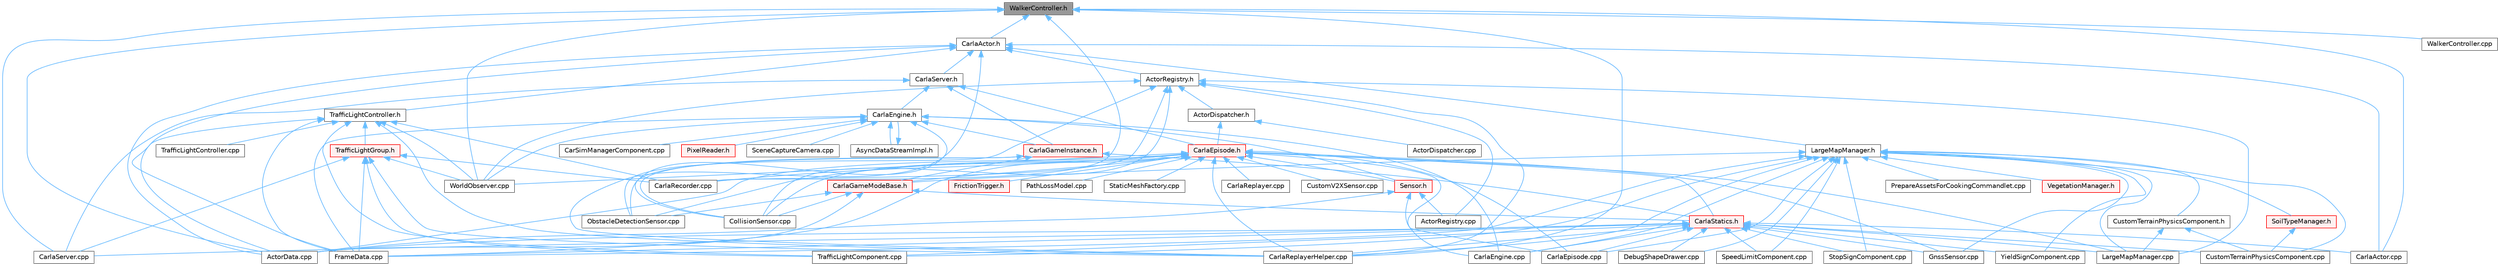 digraph "WalkerController.h"
{
 // INTERACTIVE_SVG=YES
 // LATEX_PDF_SIZE
  bgcolor="transparent";
  edge [fontname=Helvetica,fontsize=10,labelfontname=Helvetica,labelfontsize=10];
  node [fontname=Helvetica,fontsize=10,shape=box,height=0.2,width=0.4];
  Node1 [id="Node000001",label="WalkerController.h",height=0.2,width=0.4,color="gray40", fillcolor="grey60", style="filled", fontcolor="black",tooltip=" "];
  Node1 -> Node2 [id="edge1_Node000001_Node000002",dir="back",color="steelblue1",style="solid",tooltip=" "];
  Node2 [id="Node000002",label="ActorData.cpp",height=0.2,width=0.4,color="grey40", fillcolor="white", style="filled",URL="$da/d7f/ActorData_8cpp.html",tooltip=" "];
  Node1 -> Node3 [id="edge2_Node000001_Node000003",dir="back",color="steelblue1",style="solid",tooltip=" "];
  Node3 [id="Node000003",label="CarlaActor.cpp",height=0.2,width=0.4,color="grey40", fillcolor="white", style="filled",URL="$d3/d43/CarlaActor_8cpp.html",tooltip=" "];
  Node1 -> Node4 [id="edge3_Node000001_Node000004",dir="back",color="steelblue1",style="solid",tooltip=" "];
  Node4 [id="Node000004",label="CarlaActor.h",height=0.2,width=0.4,color="grey40", fillcolor="white", style="filled",URL="$de/d36/CarlaActor_8h.html",tooltip=" "];
  Node4 -> Node2 [id="edge4_Node000004_Node000002",dir="back",color="steelblue1",style="solid",tooltip=" "];
  Node4 -> Node5 [id="edge5_Node000004_Node000005",dir="back",color="steelblue1",style="solid",tooltip=" "];
  Node5 [id="Node000005",label="ActorRegistry.h",height=0.2,width=0.4,color="grey40", fillcolor="white", style="filled",URL="$da/de4/ActorRegistry_8h.html",tooltip=" "];
  Node5 -> Node6 [id="edge6_Node000005_Node000006",dir="back",color="steelblue1",style="solid",tooltip=" "];
  Node6 [id="Node000006",label="ActorDispatcher.h",height=0.2,width=0.4,color="grey40", fillcolor="white", style="filled",URL="$dc/ddc/ActorDispatcher_8h.html",tooltip=" "];
  Node6 -> Node7 [id="edge7_Node000006_Node000007",dir="back",color="steelblue1",style="solid",tooltip=" "];
  Node7 [id="Node000007",label="ActorDispatcher.cpp",height=0.2,width=0.4,color="grey40", fillcolor="white", style="filled",URL="$d0/d6a/ActorDispatcher_8cpp.html",tooltip=" "];
  Node6 -> Node8 [id="edge8_Node000006_Node000008",dir="back",color="steelblue1",style="solid",tooltip=" "];
  Node8 [id="Node000008",label="CarlaEpisode.h",height=0.2,width=0.4,color="red", fillcolor="#FFF0F0", style="filled",URL="$de/db8/CarlaEpisode_8h.html",tooltip=" "];
  Node8 -> Node2 [id="edge9_Node000008_Node000002",dir="back",color="steelblue1",style="solid",tooltip=" "];
  Node8 -> Node9 [id="edge10_Node000008_Node000009",dir="back",color="steelblue1",style="solid",tooltip=" "];
  Node9 [id="Node000009",label="CarlaEngine.cpp",height=0.2,width=0.4,color="grey40", fillcolor="white", style="filled",URL="$d6/da1/CarlaEngine_8cpp.html",tooltip=" "];
  Node8 -> Node10 [id="edge11_Node000008_Node000010",dir="back",color="steelblue1",style="solid",tooltip=" "];
  Node10 [id="Node000010",label="CarlaEpisode.cpp",height=0.2,width=0.4,color="grey40", fillcolor="white", style="filled",URL="$d6/dd9/CarlaEpisode_8cpp.html",tooltip=" "];
  Node8 -> Node11 [id="edge12_Node000008_Node000011",dir="back",color="steelblue1",style="solid",tooltip=" "];
  Node11 [id="Node000011",label="CarlaGameModeBase.h",height=0.2,width=0.4,color="red", fillcolor="#FFF0F0", style="filled",URL="$d3/d49/CarlaGameModeBase_8h.html",tooltip=" "];
  Node11 -> Node2 [id="edge13_Node000011_Node000002",dir="back",color="steelblue1",style="solid",tooltip=" "];
  Node11 -> Node13 [id="edge14_Node000011_Node000013",dir="back",color="steelblue1",style="solid",tooltip=" "];
  Node13 [id="Node000013",label="CarlaStatics.h",height=0.2,width=0.4,color="red", fillcolor="#FFF0F0", style="filled",URL="$d9/dc8/CarlaStatics_8h.html",tooltip=" "];
  Node13 -> Node2 [id="edge15_Node000013_Node000002",dir="back",color="steelblue1",style="solid",tooltip=" "];
  Node13 -> Node3 [id="edge16_Node000013_Node000003",dir="back",color="steelblue1",style="solid",tooltip=" "];
  Node13 -> Node9 [id="edge17_Node000013_Node000009",dir="back",color="steelblue1",style="solid",tooltip=" "];
  Node13 -> Node10 [id="edge18_Node000013_Node000010",dir="back",color="steelblue1",style="solid",tooltip=" "];
  Node13 -> Node16 [id="edge19_Node000013_Node000016",dir="back",color="steelblue1",style="solid",tooltip=" "];
  Node16 [id="Node000016",label="CarlaReplayerHelper.cpp",height=0.2,width=0.4,color="grey40", fillcolor="white", style="filled",URL="$d2/d32/CarlaReplayerHelper_8cpp.html",tooltip=" "];
  Node13 -> Node17 [id="edge20_Node000013_Node000017",dir="back",color="steelblue1",style="solid",tooltip=" "];
  Node17 [id="Node000017",label="CarlaServer.cpp",height=0.2,width=0.4,color="grey40", fillcolor="white", style="filled",URL="$db/d6c/CarlaServer_8cpp.html",tooltip=" "];
  Node13 -> Node20 [id="edge21_Node000013_Node000020",dir="back",color="steelblue1",style="solid",tooltip=" "];
  Node20 [id="Node000020",label="CustomTerrainPhysicsComponent.cpp",height=0.2,width=0.4,color="grey40", fillcolor="white", style="filled",URL="$d1/d59/CustomTerrainPhysicsComponent_8cpp.html",tooltip=" "];
  Node13 -> Node21 [id="edge22_Node000013_Node000021",dir="back",color="steelblue1",style="solid",tooltip=" "];
  Node21 [id="Node000021",label="DebugShapeDrawer.cpp",height=0.2,width=0.4,color="grey40", fillcolor="white", style="filled",URL="$d3/d7b/DebugShapeDrawer_8cpp.html",tooltip=" "];
  Node13 -> Node22 [id="edge23_Node000013_Node000022",dir="back",color="steelblue1",style="solid",tooltip=" "];
  Node22 [id="Node000022",label="FrameData.cpp",height=0.2,width=0.4,color="grey40", fillcolor="white", style="filled",URL="$df/d8a/FrameData_8cpp.html",tooltip=" "];
  Node13 -> Node23 [id="edge24_Node000013_Node000023",dir="back",color="steelblue1",style="solid",tooltip=" "];
  Node23 [id="Node000023",label="GnssSensor.cpp",height=0.2,width=0.4,color="grey40", fillcolor="white", style="filled",URL="$d7/d22/GnssSensor_8cpp.html",tooltip=" "];
  Node13 -> Node24 [id="edge25_Node000013_Node000024",dir="back",color="steelblue1",style="solid",tooltip=" "];
  Node24 [id="Node000024",label="LargeMapManager.cpp",height=0.2,width=0.4,color="grey40", fillcolor="white", style="filled",URL="$df/d6c/LargeMapManager_8cpp.html",tooltip=" "];
  Node13 -> Node31 [id="edge26_Node000013_Node000031",dir="back",color="steelblue1",style="solid",tooltip=" "];
  Node31 [id="Node000031",label="SpeedLimitComponent.cpp",height=0.2,width=0.4,color="grey40", fillcolor="white", style="filled",URL="$d2/dd9/SpeedLimitComponent_8cpp.html",tooltip=" "];
  Node13 -> Node32 [id="edge27_Node000013_Node000032",dir="back",color="steelblue1",style="solid",tooltip=" "];
  Node32 [id="Node000032",label="StopSignComponent.cpp",height=0.2,width=0.4,color="grey40", fillcolor="white", style="filled",URL="$d6/ddb/StopSignComponent_8cpp.html",tooltip=" "];
  Node13 -> Node34 [id="edge28_Node000013_Node000034",dir="back",color="steelblue1",style="solid",tooltip=" "];
  Node34 [id="Node000034",label="TrafficLightComponent.cpp",height=0.2,width=0.4,color="grey40", fillcolor="white", style="filled",URL="$d3/dcd/TrafficLightComponent_8cpp.html",tooltip=" "];
  Node13 -> Node39 [id="edge29_Node000013_Node000039",dir="back",color="steelblue1",style="solid",tooltip=" "];
  Node39 [id="Node000039",label="YieldSignComponent.cpp",height=0.2,width=0.4,color="grey40", fillcolor="white", style="filled",URL="$d4/d36/YieldSignComponent_8cpp.html",tooltip=" "];
  Node11 -> Node40 [id="edge30_Node000011_Node000040",dir="back",color="steelblue1",style="solid",tooltip=" "];
  Node40 [id="Node000040",label="CollisionSensor.cpp",height=0.2,width=0.4,color="grey40", fillcolor="white", style="filled",URL="$da/df0/CollisionSensor_8cpp.html",tooltip=" "];
  Node11 -> Node41 [id="edge31_Node000011_Node000041",dir="back",color="steelblue1",style="solid",tooltip=" "];
  Node41 [id="Node000041",label="ObstacleDetectionSensor.cpp",height=0.2,width=0.4,color="grey40", fillcolor="white", style="filled",URL="$d2/d70/ObstacleDetectionSensor_8cpp.html",tooltip=" "];
  Node8 -> Node42 [id="edge32_Node000008_Node000042",dir="back",color="steelblue1",style="solid",tooltip=" "];
  Node42 [id="Node000042",label="CarlaRecorder.cpp",height=0.2,width=0.4,color="grey40", fillcolor="white", style="filled",URL="$da/d49/CarlaRecorder_8cpp.html",tooltip=" "];
  Node8 -> Node43 [id="edge33_Node000008_Node000043",dir="back",color="steelblue1",style="solid",tooltip=" "];
  Node43 [id="Node000043",label="CarlaReplayer.cpp",height=0.2,width=0.4,color="grey40", fillcolor="white", style="filled",URL="$db/dba/CarlaReplayer_8cpp.html",tooltip=" "];
  Node8 -> Node16 [id="edge34_Node000008_Node000016",dir="back",color="steelblue1",style="solid",tooltip=" "];
  Node8 -> Node13 [id="edge35_Node000008_Node000013",dir="back",color="steelblue1",style="solid",tooltip=" "];
  Node8 -> Node40 [id="edge36_Node000008_Node000040",dir="back",color="steelblue1",style="solid",tooltip=" "];
  Node8 -> Node44 [id="edge37_Node000008_Node000044",dir="back",color="steelblue1",style="solid",tooltip=" "];
  Node44 [id="Node000044",label="CustomV2XSensor.cpp",height=0.2,width=0.4,color="grey40", fillcolor="white", style="filled",URL="$d8/d97/CustomV2XSensor_8cpp.html",tooltip=" "];
  Node8 -> Node22 [id="edge38_Node000008_Node000022",dir="back",color="steelblue1",style="solid",tooltip=" "];
  Node8 -> Node45 [id="edge39_Node000008_Node000045",dir="back",color="steelblue1",style="solid",tooltip=" "];
  Node45 [id="Node000045",label="FrictionTrigger.h",height=0.2,width=0.4,color="red", fillcolor="#FFF0F0", style="filled",URL="$d4/d30/FrictionTrigger_8h.html",tooltip=" "];
  Node8 -> Node23 [id="edge40_Node000008_Node000023",dir="back",color="steelblue1",style="solid",tooltip=" "];
  Node8 -> Node24 [id="edge41_Node000008_Node000024",dir="back",color="steelblue1",style="solid",tooltip=" "];
  Node8 -> Node41 [id="edge42_Node000008_Node000041",dir="back",color="steelblue1",style="solid",tooltip=" "];
  Node8 -> Node47 [id="edge43_Node000008_Node000047",dir="back",color="steelblue1",style="solid",tooltip=" "];
  Node47 [id="Node000047",label="PathLossModel.cpp",height=0.2,width=0.4,color="grey40", fillcolor="white", style="filled",URL="$d9/dcb/PathLossModel_8cpp.html",tooltip=" "];
  Node8 -> Node48 [id="edge44_Node000008_Node000048",dir="back",color="steelblue1",style="solid",tooltip=" "];
  Node48 [id="Node000048",label="Sensor.h",height=0.2,width=0.4,color="red", fillcolor="#FFF0F0", style="filled",URL="$d7/d7d/Unreal_2CarlaUE4_2Plugins_2Carla_2Source_2Carla_2Sensor_2Sensor_8h.html",tooltip=" "];
  Node48 -> Node2 [id="edge45_Node000048_Node000002",dir="back",color="steelblue1",style="solid",tooltip=" "];
  Node48 -> Node49 [id="edge46_Node000048_Node000049",dir="back",color="steelblue1",style="solid",tooltip=" "];
  Node49 [id="Node000049",label="ActorRegistry.cpp",height=0.2,width=0.4,color="grey40", fillcolor="white", style="filled",URL="$d3/df3/ActorRegistry_8cpp.html",tooltip=" "];
  Node48 -> Node10 [id="edge47_Node000048_Node000010",dir="back",color="steelblue1",style="solid",tooltip=" "];
  Node8 -> Node76 [id="edge48_Node000008_Node000076",dir="back",color="steelblue1",style="solid",tooltip=" "];
  Node76 [id="Node000076",label="StaticMeshFactory.cpp",height=0.2,width=0.4,color="grey40", fillcolor="white", style="filled",URL="$d7/dc4/StaticMeshFactory_8cpp.html",tooltip=" "];
  Node8 -> Node95 [id="edge49_Node000008_Node000095",dir="back",color="steelblue1",style="solid",tooltip=" "];
  Node95 [id="Node000095",label="WorldObserver.cpp",height=0.2,width=0.4,color="grey40", fillcolor="white", style="filled",URL="$d9/de7/WorldObserver_8cpp.html",tooltip=" "];
  Node5 -> Node49 [id="edge50_Node000005_Node000049",dir="back",color="steelblue1",style="solid",tooltip=" "];
  Node5 -> Node42 [id="edge51_Node000005_Node000042",dir="back",color="steelblue1",style="solid",tooltip=" "];
  Node5 -> Node16 [id="edge52_Node000005_Node000016",dir="back",color="steelblue1",style="solid",tooltip=" "];
  Node5 -> Node40 [id="edge53_Node000005_Node000040",dir="back",color="steelblue1",style="solid",tooltip=" "];
  Node5 -> Node24 [id="edge54_Node000005_Node000024",dir="back",color="steelblue1",style="solid",tooltip=" "];
  Node5 -> Node41 [id="edge55_Node000005_Node000041",dir="back",color="steelblue1",style="solid",tooltip=" "];
  Node5 -> Node95 [id="edge56_Node000005_Node000095",dir="back",color="steelblue1",style="solid",tooltip=" "];
  Node4 -> Node3 [id="edge57_Node000004_Node000003",dir="back",color="steelblue1",style="solid",tooltip=" "];
  Node4 -> Node16 [id="edge58_Node000004_Node000016",dir="back",color="steelblue1",style="solid",tooltip=" "];
  Node4 -> Node96 [id="edge59_Node000004_Node000096",dir="back",color="steelblue1",style="solid",tooltip=" "];
  Node96 [id="Node000096",label="CarlaServer.h",height=0.2,width=0.4,color="grey40", fillcolor="white", style="filled",URL="$d0/d35/CarlaServer_8h.html",tooltip=" "];
  Node96 -> Node97 [id="edge60_Node000096_Node000097",dir="back",color="steelblue1",style="solid",tooltip=" "];
  Node97 [id="Node000097",label="CarlaEngine.h",height=0.2,width=0.4,color="grey40", fillcolor="white", style="filled",URL="$d0/d11/CarlaEngine_8h.html",tooltip=" "];
  Node97 -> Node98 [id="edge61_Node000097_Node000098",dir="back",color="steelblue1",style="solid",tooltip=" "];
  Node98 [id="Node000098",label="AsyncDataStreamImpl.h",height=0.2,width=0.4,color="grey40", fillcolor="white", style="filled",URL="$d0/d17/AsyncDataStreamImpl_8h.html",tooltip=" "];
  Node98 -> Node97 [id="edge62_Node000098_Node000097",dir="back",color="steelblue1",style="solid",tooltip=" "];
  Node97 -> Node99 [id="edge63_Node000097_Node000099",dir="back",color="steelblue1",style="solid",tooltip=" "];
  Node99 [id="Node000099",label="CarSimManagerComponent.cpp",height=0.2,width=0.4,color="grey40", fillcolor="white", style="filled",URL="$d2/d56/CarSimManagerComponent_8cpp.html",tooltip=" "];
  Node97 -> Node9 [id="edge64_Node000097_Node000009",dir="back",color="steelblue1",style="solid",tooltip=" "];
  Node97 -> Node100 [id="edge65_Node000097_Node000100",dir="back",color="steelblue1",style="solid",tooltip=" "];
  Node100 [id="Node000100",label="CarlaGameInstance.h",height=0.2,width=0.4,color="red", fillcolor="#FFF0F0", style="filled",URL="$d2/dba/CarlaGameInstance_8h.html",tooltip=" "];
  Node100 -> Node11 [id="edge66_Node000100_Node000011",dir="back",color="steelblue1",style="solid",tooltip=" "];
  Node100 -> Node13 [id="edge67_Node000100_Node000013",dir="back",color="steelblue1",style="solid",tooltip=" "];
  Node100 -> Node40 [id="edge68_Node000100_Node000040",dir="back",color="steelblue1",style="solid",tooltip=" "];
  Node100 -> Node41 [id="edge69_Node000100_Node000041",dir="back",color="steelblue1",style="solid",tooltip=" "];
  Node97 -> Node40 [id="edge70_Node000097_Node000040",dir="back",color="steelblue1",style="solid",tooltip=" "];
  Node97 -> Node22 [id="edge71_Node000097_Node000022",dir="back",color="steelblue1",style="solid",tooltip=" "];
  Node97 -> Node104 [id="edge72_Node000097_Node000104",dir="back",color="steelblue1",style="solid",tooltip=" "];
  Node104 [id="Node000104",label="PixelReader.h",height=0.2,width=0.4,color="red", fillcolor="#FFF0F0", style="filled",URL="$df/d2e/PixelReader_8h.html",tooltip=" "];
  Node97 -> Node71 [id="edge73_Node000097_Node000071",dir="back",color="steelblue1",style="solid",tooltip=" "];
  Node71 [id="Node000071",label="SceneCaptureCamera.cpp",height=0.2,width=0.4,color="grey40", fillcolor="white", style="filled",URL="$d1/dec/SceneCaptureCamera_8cpp.html",tooltip=" "];
  Node97 -> Node48 [id="edge74_Node000097_Node000048",dir="back",color="steelblue1",style="solid",tooltip=" "];
  Node97 -> Node95 [id="edge75_Node000097_Node000095",dir="back",color="steelblue1",style="solid",tooltip=" "];
  Node96 -> Node8 [id="edge76_Node000096_Node000008",dir="back",color="steelblue1",style="solid",tooltip=" "];
  Node96 -> Node100 [id="edge77_Node000096_Node000100",dir="back",color="steelblue1",style="solid",tooltip=" "];
  Node96 -> Node17 [id="edge78_Node000096_Node000017",dir="back",color="steelblue1",style="solid",tooltip=" "];
  Node4 -> Node22 [id="edge79_Node000004_Node000022",dir="back",color="steelblue1",style="solid",tooltip=" "];
  Node4 -> Node107 [id="edge80_Node000004_Node000107",dir="back",color="steelblue1",style="solid",tooltip=" "];
  Node107 [id="Node000107",label="LargeMapManager.h",height=0.2,width=0.4,color="grey40", fillcolor="white", style="filled",URL="$d3/d30/LargeMapManager_8h.html",tooltip=" "];
  Node107 -> Node9 [id="edge81_Node000107_Node000009",dir="back",color="steelblue1",style="solid",tooltip=" "];
  Node107 -> Node10 [id="edge82_Node000107_Node000010",dir="back",color="steelblue1",style="solid",tooltip=" "];
  Node107 -> Node11 [id="edge83_Node000107_Node000011",dir="back",color="steelblue1",style="solid",tooltip=" "];
  Node107 -> Node16 [id="edge84_Node000107_Node000016",dir="back",color="steelblue1",style="solid",tooltip=" "];
  Node107 -> Node20 [id="edge85_Node000107_Node000020",dir="back",color="steelblue1",style="solid",tooltip=" "];
  Node107 -> Node108 [id="edge86_Node000107_Node000108",dir="back",color="steelblue1",style="solid",tooltip=" "];
  Node108 [id="Node000108",label="CustomTerrainPhysicsComponent.h",height=0.2,width=0.4,color="grey40", fillcolor="white", style="filled",URL="$d1/d4f/CustomTerrainPhysicsComponent_8h.html",tooltip=" "];
  Node108 -> Node20 [id="edge87_Node000108_Node000020",dir="back",color="steelblue1",style="solid",tooltip=" "];
  Node108 -> Node24 [id="edge88_Node000108_Node000024",dir="back",color="steelblue1",style="solid",tooltip=" "];
  Node107 -> Node21 [id="edge89_Node000107_Node000021",dir="back",color="steelblue1",style="solid",tooltip=" "];
  Node107 -> Node22 [id="edge90_Node000107_Node000022",dir="back",color="steelblue1",style="solid",tooltip=" "];
  Node107 -> Node23 [id="edge91_Node000107_Node000023",dir="back",color="steelblue1",style="solid",tooltip=" "];
  Node107 -> Node24 [id="edge92_Node000107_Node000024",dir="back",color="steelblue1",style="solid",tooltip=" "];
  Node107 -> Node109 [id="edge93_Node000107_Node000109",dir="back",color="steelblue1",style="solid",tooltip=" "];
  Node109 [id="Node000109",label="PrepareAssetsForCookingCommandlet.cpp",height=0.2,width=0.4,color="grey40", fillcolor="white", style="filled",URL="$d2/dee/PrepareAssetsForCookingCommandlet_8cpp.html",tooltip=" "];
  Node107 -> Node110 [id="edge94_Node000107_Node000110",dir="back",color="steelblue1",style="solid",tooltip=" "];
  Node110 [id="Node000110",label="SoilTypeManager.h",height=0.2,width=0.4,color="red", fillcolor="#FFF0F0", style="filled",URL="$d1/dae/SoilTypeManager_8h.html",tooltip=" "];
  Node110 -> Node20 [id="edge95_Node000110_Node000020",dir="back",color="steelblue1",style="solid",tooltip=" "];
  Node107 -> Node31 [id="edge96_Node000107_Node000031",dir="back",color="steelblue1",style="solid",tooltip=" "];
  Node107 -> Node32 [id="edge97_Node000107_Node000032",dir="back",color="steelblue1",style="solid",tooltip=" "];
  Node107 -> Node34 [id="edge98_Node000107_Node000034",dir="back",color="steelblue1",style="solid",tooltip=" "];
  Node107 -> Node112 [id="edge99_Node000107_Node000112",dir="back",color="steelblue1",style="solid",tooltip=" "];
  Node112 [id="Node000112",label="VegetationManager.h",height=0.2,width=0.4,color="red", fillcolor="#FFF0F0", style="filled",URL="$d9/d64/VegetationManager_8h.html",tooltip=" "];
  Node107 -> Node39 [id="edge100_Node000107_Node000039",dir="back",color="steelblue1",style="solid",tooltip=" "];
  Node4 -> Node113 [id="edge101_Node000004_Node000113",dir="back",color="steelblue1",style="solid",tooltip=" "];
  Node113 [id="Node000113",label="TrafficLightController.h",height=0.2,width=0.4,color="grey40", fillcolor="white", style="filled",URL="$dd/d67/TrafficLightController_8h.html",tooltip=" "];
  Node113 -> Node2 [id="edge102_Node000113_Node000002",dir="back",color="steelblue1",style="solid",tooltip=" "];
  Node113 -> Node42 [id="edge103_Node000113_Node000042",dir="back",color="steelblue1",style="solid",tooltip=" "];
  Node113 -> Node16 [id="edge104_Node000113_Node000016",dir="back",color="steelblue1",style="solid",tooltip=" "];
  Node113 -> Node22 [id="edge105_Node000113_Node000022",dir="back",color="steelblue1",style="solid",tooltip=" "];
  Node113 -> Node34 [id="edge106_Node000113_Node000034",dir="back",color="steelblue1",style="solid",tooltip=" "];
  Node113 -> Node114 [id="edge107_Node000113_Node000114",dir="back",color="steelblue1",style="solid",tooltip=" "];
  Node114 [id="Node000114",label="TrafficLightController.cpp",height=0.2,width=0.4,color="grey40", fillcolor="white", style="filled",URL="$d7/d63/TrafficLightController_8cpp.html",tooltip=" "];
  Node113 -> Node115 [id="edge108_Node000113_Node000115",dir="back",color="steelblue1",style="solid",tooltip=" "];
  Node115 [id="Node000115",label="TrafficLightGroup.h",height=0.2,width=0.4,color="red", fillcolor="#FFF0F0", style="filled",URL="$de/da0/TrafficLightGroup_8h.html",tooltip=" "];
  Node115 -> Node42 [id="edge109_Node000115_Node000042",dir="back",color="steelblue1",style="solid",tooltip=" "];
  Node115 -> Node16 [id="edge110_Node000115_Node000016",dir="back",color="steelblue1",style="solid",tooltip=" "];
  Node115 -> Node17 [id="edge111_Node000115_Node000017",dir="back",color="steelblue1",style="solid",tooltip=" "];
  Node115 -> Node22 [id="edge112_Node000115_Node000022",dir="back",color="steelblue1",style="solid",tooltip=" "];
  Node115 -> Node34 [id="edge113_Node000115_Node000034",dir="back",color="steelblue1",style="solid",tooltip=" "];
  Node115 -> Node95 [id="edge114_Node000115_Node000095",dir="back",color="steelblue1",style="solid",tooltip=" "];
  Node113 -> Node95 [id="edge115_Node000113_Node000095",dir="back",color="steelblue1",style="solid",tooltip=" "];
  Node1 -> Node42 [id="edge116_Node000001_Node000042",dir="back",color="steelblue1",style="solid",tooltip=" "];
  Node1 -> Node16 [id="edge117_Node000001_Node000016",dir="back",color="steelblue1",style="solid",tooltip=" "];
  Node1 -> Node17 [id="edge118_Node000001_Node000017",dir="back",color="steelblue1",style="solid",tooltip=" "];
  Node1 -> Node117 [id="edge119_Node000001_Node000117",dir="back",color="steelblue1",style="solid",tooltip=" "];
  Node117 [id="Node000117",label="WalkerController.cpp",height=0.2,width=0.4,color="grey40", fillcolor="white", style="filled",URL="$d0/d76/WalkerController_8cpp.html",tooltip=" "];
  Node1 -> Node95 [id="edge120_Node000001_Node000095",dir="back",color="steelblue1",style="solid",tooltip=" "];
}
